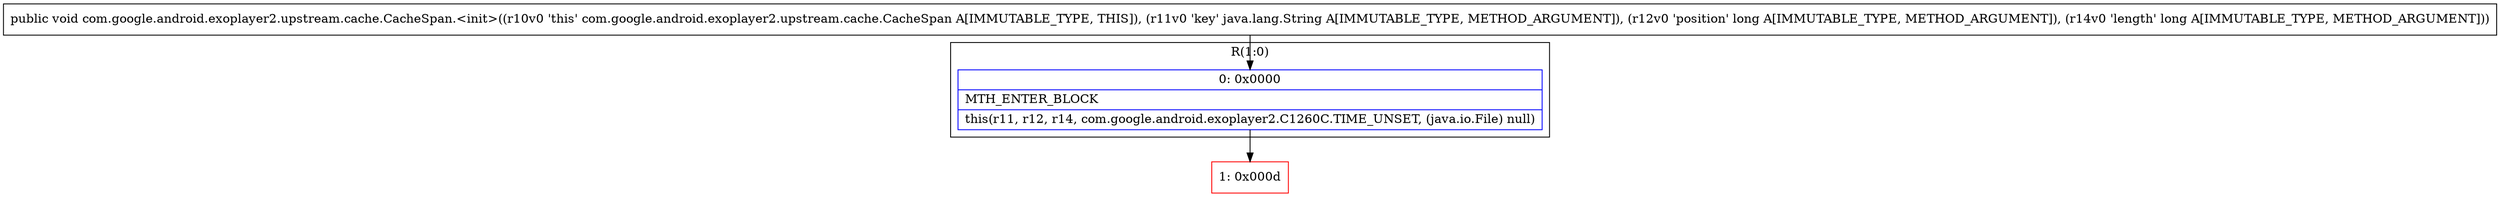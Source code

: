 digraph "CFG forcom.google.android.exoplayer2.upstream.cache.CacheSpan.\<init\>(Ljava\/lang\/String;JJ)V" {
subgraph cluster_Region_1428994228 {
label = "R(1:0)";
node [shape=record,color=blue];
Node_0 [shape=record,label="{0\:\ 0x0000|MTH_ENTER_BLOCK\l|this(r11, r12, r14, com.google.android.exoplayer2.C1260C.TIME_UNSET, (java.io.File) null)\l}"];
}
Node_1 [shape=record,color=red,label="{1\:\ 0x000d}"];
MethodNode[shape=record,label="{public void com.google.android.exoplayer2.upstream.cache.CacheSpan.\<init\>((r10v0 'this' com.google.android.exoplayer2.upstream.cache.CacheSpan A[IMMUTABLE_TYPE, THIS]), (r11v0 'key' java.lang.String A[IMMUTABLE_TYPE, METHOD_ARGUMENT]), (r12v0 'position' long A[IMMUTABLE_TYPE, METHOD_ARGUMENT]), (r14v0 'length' long A[IMMUTABLE_TYPE, METHOD_ARGUMENT])) }"];
MethodNode -> Node_0;
Node_0 -> Node_1;
}

